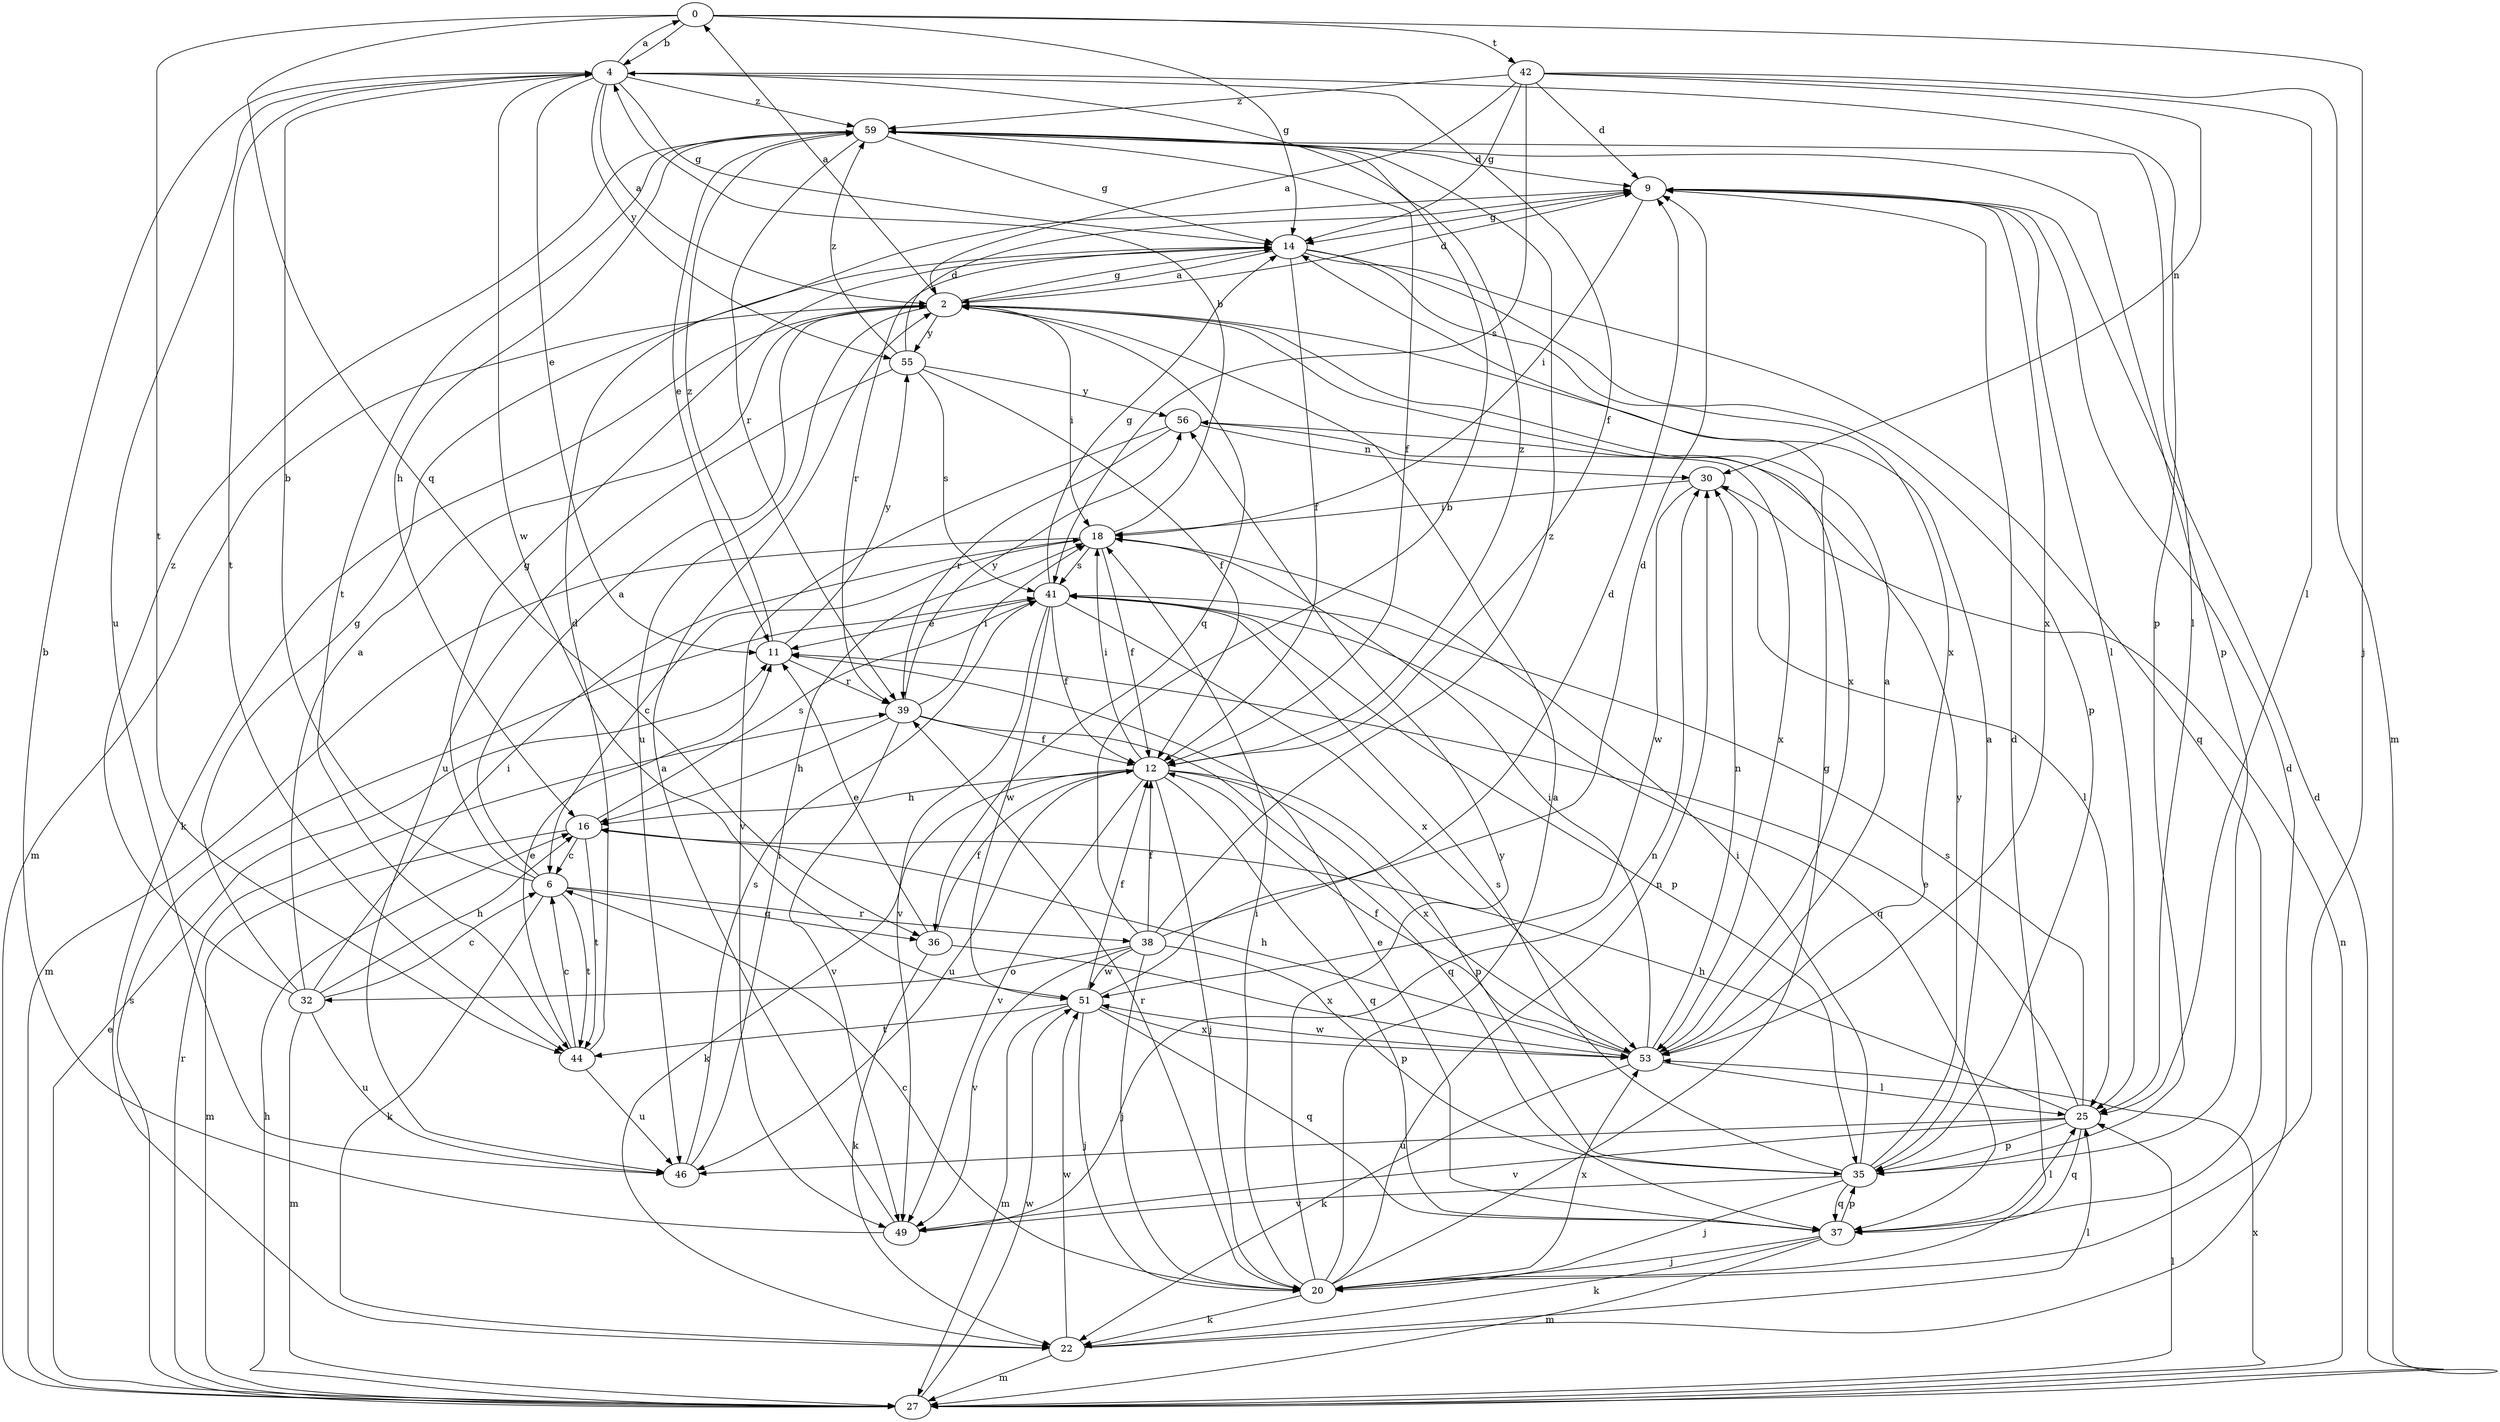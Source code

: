 strict digraph  {
0;
2;
4;
6;
9;
11;
12;
14;
16;
18;
20;
22;
25;
27;
30;
32;
35;
36;
37;
38;
39;
41;
42;
44;
46;
49;
51;
53;
55;
56;
59;
0 -> 4  [label=b];
0 -> 14  [label=g];
0 -> 20  [label=j];
0 -> 36  [label=q];
0 -> 42  [label=t];
0 -> 44  [label=t];
2 -> 0  [label=a];
2 -> 9  [label=d];
2 -> 14  [label=g];
2 -> 18  [label=i];
2 -> 22  [label=k];
2 -> 27  [label=m];
2 -> 36  [label=q];
2 -> 46  [label=u];
2 -> 53  [label=x];
2 -> 55  [label=y];
4 -> 0  [label=a];
4 -> 2  [label=a];
4 -> 11  [label=e];
4 -> 12  [label=f];
4 -> 14  [label=g];
4 -> 35  [label=p];
4 -> 44  [label=t];
4 -> 46  [label=u];
4 -> 51  [label=w];
4 -> 55  [label=y];
4 -> 59  [label=z];
6 -> 2  [label=a];
6 -> 4  [label=b];
6 -> 14  [label=g];
6 -> 22  [label=k];
6 -> 36  [label=q];
6 -> 38  [label=r];
6 -> 44  [label=t];
9 -> 14  [label=g];
9 -> 18  [label=i];
9 -> 25  [label=l];
9 -> 53  [label=x];
11 -> 39  [label=r];
11 -> 55  [label=y];
11 -> 59  [label=z];
12 -> 16  [label=h];
12 -> 18  [label=i];
12 -> 20  [label=j];
12 -> 22  [label=k];
12 -> 35  [label=p];
12 -> 37  [label=q];
12 -> 46  [label=u];
12 -> 49  [label=v];
12 -> 53  [label=x];
12 -> 59  [label=z];
14 -> 2  [label=a];
14 -> 12  [label=f];
14 -> 35  [label=p];
14 -> 37  [label=q];
14 -> 39  [label=r];
14 -> 53  [label=x];
16 -> 6  [label=c];
16 -> 27  [label=m];
16 -> 41  [label=s];
16 -> 44  [label=t];
18 -> 4  [label=b];
18 -> 6  [label=c];
18 -> 12  [label=f];
18 -> 27  [label=m];
18 -> 41  [label=s];
20 -> 2  [label=a];
20 -> 6  [label=c];
20 -> 9  [label=d];
20 -> 14  [label=g];
20 -> 18  [label=i];
20 -> 22  [label=k];
20 -> 30  [label=n];
20 -> 39  [label=r];
20 -> 53  [label=x];
20 -> 56  [label=y];
22 -> 9  [label=d];
22 -> 25  [label=l];
22 -> 27  [label=m];
22 -> 51  [label=w];
25 -> 11  [label=e];
25 -> 16  [label=h];
25 -> 35  [label=p];
25 -> 37  [label=q];
25 -> 41  [label=s];
25 -> 46  [label=u];
25 -> 49  [label=v];
27 -> 9  [label=d];
27 -> 11  [label=e];
27 -> 16  [label=h];
27 -> 25  [label=l];
27 -> 30  [label=n];
27 -> 39  [label=r];
27 -> 41  [label=s];
27 -> 51  [label=w];
27 -> 53  [label=x];
30 -> 18  [label=i];
30 -> 25  [label=l];
30 -> 51  [label=w];
32 -> 2  [label=a];
32 -> 6  [label=c];
32 -> 14  [label=g];
32 -> 16  [label=h];
32 -> 18  [label=i];
32 -> 27  [label=m];
32 -> 46  [label=u];
32 -> 59  [label=z];
35 -> 2  [label=a];
35 -> 18  [label=i];
35 -> 20  [label=j];
35 -> 37  [label=q];
35 -> 41  [label=s];
35 -> 49  [label=v];
35 -> 56  [label=y];
36 -> 11  [label=e];
36 -> 12  [label=f];
36 -> 22  [label=k];
36 -> 53  [label=x];
37 -> 11  [label=e];
37 -> 20  [label=j];
37 -> 22  [label=k];
37 -> 25  [label=l];
37 -> 27  [label=m];
37 -> 35  [label=p];
38 -> 4  [label=b];
38 -> 9  [label=d];
38 -> 12  [label=f];
38 -> 20  [label=j];
38 -> 32  [label=o];
38 -> 35  [label=p];
38 -> 49  [label=v];
38 -> 51  [label=w];
38 -> 59  [label=z];
39 -> 12  [label=f];
39 -> 16  [label=h];
39 -> 18  [label=i];
39 -> 37  [label=q];
39 -> 49  [label=v];
39 -> 56  [label=y];
41 -> 11  [label=e];
41 -> 12  [label=f];
41 -> 14  [label=g];
41 -> 35  [label=p];
41 -> 37  [label=q];
41 -> 49  [label=v];
41 -> 51  [label=w];
41 -> 53  [label=x];
42 -> 2  [label=a];
42 -> 9  [label=d];
42 -> 14  [label=g];
42 -> 25  [label=l];
42 -> 27  [label=m];
42 -> 30  [label=n];
42 -> 41  [label=s];
42 -> 59  [label=z];
44 -> 6  [label=c];
44 -> 9  [label=d];
44 -> 11  [label=e];
44 -> 46  [label=u];
46 -> 18  [label=i];
46 -> 41  [label=s];
49 -> 2  [label=a];
49 -> 4  [label=b];
49 -> 30  [label=n];
51 -> 9  [label=d];
51 -> 12  [label=f];
51 -> 20  [label=j];
51 -> 27  [label=m];
51 -> 37  [label=q];
51 -> 44  [label=t];
51 -> 53  [label=x];
53 -> 2  [label=a];
53 -> 12  [label=f];
53 -> 16  [label=h];
53 -> 18  [label=i];
53 -> 22  [label=k];
53 -> 25  [label=l];
53 -> 30  [label=n];
53 -> 51  [label=w];
55 -> 9  [label=d];
55 -> 12  [label=f];
55 -> 41  [label=s];
55 -> 46  [label=u];
55 -> 56  [label=y];
55 -> 59  [label=z];
56 -> 30  [label=n];
56 -> 39  [label=r];
56 -> 49  [label=v];
56 -> 53  [label=x];
59 -> 9  [label=d];
59 -> 11  [label=e];
59 -> 12  [label=f];
59 -> 14  [label=g];
59 -> 16  [label=h];
59 -> 25  [label=l];
59 -> 35  [label=p];
59 -> 39  [label=r];
59 -> 44  [label=t];
}
